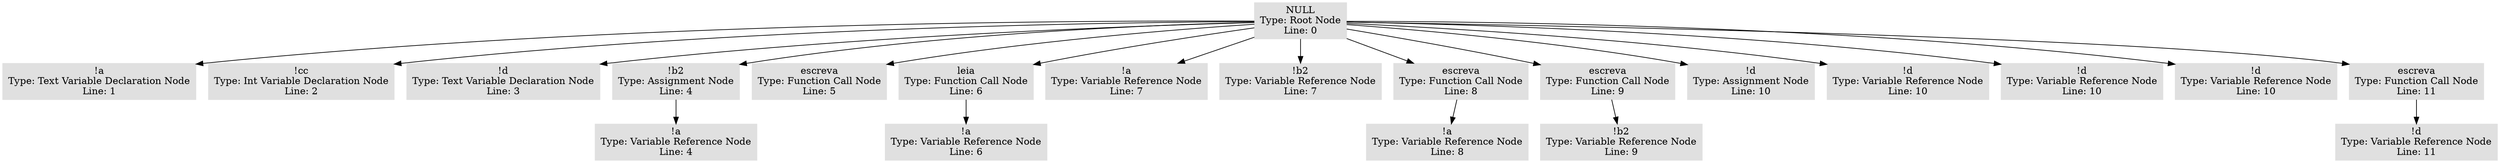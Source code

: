 digraph AST {
  node [shape=box, style=filled, color="#E0E0E0"];
  "0x555555563608" [label="NULL\nType: Root Node\nLine: 0"];
  "0x555555563608" -> "0x5555555646b8";
  "0x5555555646b8" [label="!a\nType: Text Variable Declaration Node\nLine: 1"];
  "0x555555563608" -> "0x555555564758";
  "0x555555564758" [label="!cc\nType: Int Variable Declaration Node\nLine: 2"];
  "0x555555563608" -> "0x5555555647c8";
  "0x5555555647c8" [label="!d\nType: Text Variable Declaration Node\nLine: 3"];
  "0x555555563608" -> "0x555555564868";
  "0x555555564868" [label="!b2\nType: Assignment Node\nLine: 4"];
  "0x555555564868" -> "0x5555555648a8";
  "0x5555555648a8" [label="!a\nType: Variable Reference Node\nLine: 4"];
  "0x555555563608" -> "0x5555555648e8";
  "0x5555555648e8" [label="escreva\nType: Function Call Node\nLine: 5"];
  "0x555555563608" -> "0x555555564968";
  "0x555555564968" [label="leia\nType: Function Call Node\nLine: 6"];
  "0x555555564968" -> "0x5555555649a8";
  "0x5555555649a8" [label="!a\nType: Variable Reference Node\nLine: 6"];
  "0x555555563608" -> "0x555555564a08";
  "0x555555564a08" [label="!a\nType: Variable Reference Node\nLine: 7"];
  "0x555555563608" -> "0x555555564928";
  "0x555555564928" [label="!b2\nType: Variable Reference Node\nLine: 7"];
  "0x555555563608" -> "0x555555564a98";
  "0x555555564a98" [label="escreva\nType: Function Call Node\nLine: 8"];
  "0x555555564a98" -> "0x555555565798";
  "0x555555565798" [label="!a\nType: Variable Reference Node\nLine: 8"];
  "0x555555563608" -> "0x5555555657d8";
  "0x5555555657d8" [label="escreva\nType: Function Call Node\nLine: 9"];
  "0x5555555657d8" -> "0x555555565818";
  "0x555555565818" [label="!b2\nType: Variable Reference Node\nLine: 9"];
  "0x555555563608" -> "0x555555565878";
  "0x555555565878" [label="!d\nType: Assignment Node\nLine: 10"];
  "0x555555563608" -> "0x555555565928";
  "0x555555565928" [label="!d\nType: Variable Reference Node\nLine: 10"];
  "0x555555563608" -> "0x555555565968";
  "0x555555565968" [label="!d\nType: Variable Reference Node\nLine: 10"];
  "0x555555563608" -> "0x555555565a28";
  "0x555555565a28" [label="!d\nType: Variable Reference Node\nLine: 10"];
  "0x555555563608" -> "0x555555565a68";
  "0x555555565a68" [label="escreva\nType: Function Call Node\nLine: 11"];
  "0x555555565a68" -> "0x555555565b38";
  "0x555555565b38" [label="!d\nType: Variable Reference Node\nLine: 11"];
}
